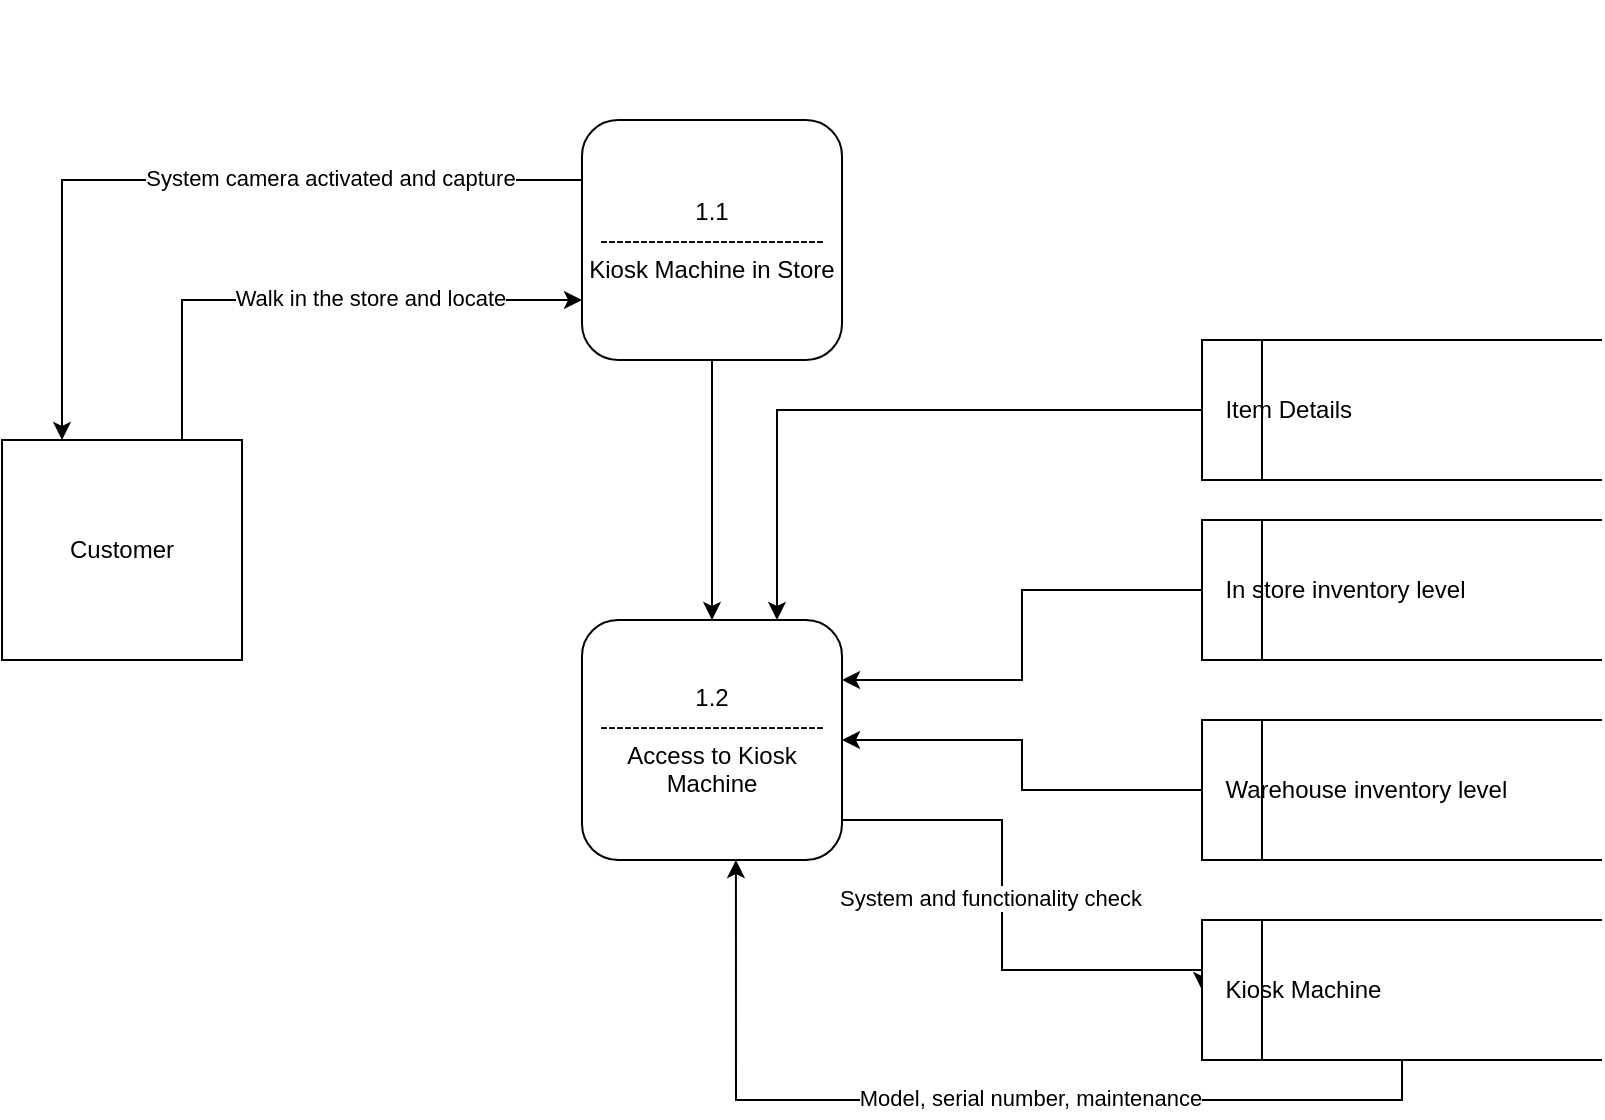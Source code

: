 <mxfile version="14.7.9" type="github">
  <diagram id="7RCecWEcFYl0perymGjm" name="Page-1">
    <mxGraphModel dx="707" dy="748" grid="1" gridSize="10" guides="1" tooltips="1" connect="1" arrows="1" fold="1" page="1" pageScale="1" pageWidth="850" pageHeight="1100" math="0" shadow="0">
      <root>
        <mxCell id="0" />
        <mxCell id="1" parent="0" />
        <mxCell id="j9GdoZyd2gGU6jYM33GQ-5" style="edgeStyle=orthogonalEdgeStyle;rounded=0;orthogonalLoop=1;jettySize=auto;html=1;exitX=0;exitY=0.25;exitDx=0;exitDy=0;entryX=0.25;entryY=0;entryDx=0;entryDy=0;" edge="1" parent="1" source="j9GdoZyd2gGU6jYM33GQ-1" target="j9GdoZyd2gGU6jYM33GQ-2">
          <mxGeometry relative="1" as="geometry" />
        </mxCell>
        <mxCell id="j9GdoZyd2gGU6jYM33GQ-9" style="edgeStyle=orthogonalEdgeStyle;rounded=0;orthogonalLoop=1;jettySize=auto;html=1;exitX=0.5;exitY=1;exitDx=0;exitDy=0;entryX=0.5;entryY=0;entryDx=0;entryDy=0;" edge="1" parent="1" source="j9GdoZyd2gGU6jYM33GQ-1" target="j9GdoZyd2gGU6jYM33GQ-3">
          <mxGeometry relative="1" as="geometry" />
        </mxCell>
        <mxCell id="j9GdoZyd2gGU6jYM33GQ-1" value="1.1&lt;br&gt;----------------------------&lt;br&gt;Kiosk Machine in Store" style="rounded=1;whiteSpace=wrap;html=1;" vertex="1" parent="1">
          <mxGeometry x="320" y="170" width="130" height="120" as="geometry" />
        </mxCell>
        <mxCell id="j9GdoZyd2gGU6jYM33GQ-4" style="edgeStyle=orthogonalEdgeStyle;rounded=0;orthogonalLoop=1;jettySize=auto;html=1;exitX=0.75;exitY=0;exitDx=0;exitDy=0;entryX=0;entryY=0.75;entryDx=0;entryDy=0;" edge="1" parent="1" source="j9GdoZyd2gGU6jYM33GQ-2" target="j9GdoZyd2gGU6jYM33GQ-1">
          <mxGeometry relative="1" as="geometry" />
        </mxCell>
        <mxCell id="j9GdoZyd2gGU6jYM33GQ-2" value="Customer" style="rounded=0;whiteSpace=wrap;html=1;" vertex="1" parent="1">
          <mxGeometry x="30" y="330" width="120" height="110" as="geometry" />
        </mxCell>
        <mxCell id="j9GdoZyd2gGU6jYM33GQ-7" style="edgeStyle=orthogonalEdgeStyle;rounded=0;orthogonalLoop=1;jettySize=auto;html=1;exitX=1;exitY=0.25;exitDx=0;exitDy=0;entryX=0;entryY=0.5;entryDx=0;entryDy=0;" edge="1" parent="1" source="j9GdoZyd2gGU6jYM33GQ-3" target="j9GdoZyd2gGU6jYM33GQ-6">
          <mxGeometry relative="1" as="geometry">
            <Array as="points">
              <mxPoint x="450" y="520" />
              <mxPoint x="530" y="520" />
              <mxPoint x="530" y="595" />
            </Array>
          </mxGeometry>
        </mxCell>
        <mxCell id="j9GdoZyd2gGU6jYM33GQ-3" value="1.2&lt;br&gt;----------------------------&lt;br&gt;Access to Kiosk Machine" style="rounded=1;whiteSpace=wrap;html=1;" vertex="1" parent="1">
          <mxGeometry x="320" y="420" width="130" height="120" as="geometry" />
        </mxCell>
        <mxCell id="j9GdoZyd2gGU6jYM33GQ-8" style="edgeStyle=orthogonalEdgeStyle;rounded=0;orthogonalLoop=1;jettySize=auto;html=1;exitX=0.5;exitY=1;exitDx=0;exitDy=0;entryX=0.592;entryY=1;entryDx=0;entryDy=0;entryPerimeter=0;" edge="1" parent="1" source="j9GdoZyd2gGU6jYM33GQ-6" target="j9GdoZyd2gGU6jYM33GQ-3">
          <mxGeometry relative="1" as="geometry" />
        </mxCell>
        <mxCell id="j9GdoZyd2gGU6jYM33GQ-6" value="&lt;span style=&quot;white-space: pre&quot;&gt;	&lt;/span&gt;&lt;span style=&quot;white-space: pre&quot;&gt;	&lt;/span&gt;Kiosk Machine" style="html=1;dashed=0;whitespace=wrap;shape=mxgraph.dfd.dataStoreID;align=left;spacingLeft=3;points=[[0,0],[0.5,0],[1,0],[0,0.5],[1,0.5],[0,1],[0.5,1],[1,1]];" vertex="1" parent="1">
          <mxGeometry x="630" y="570" width="200" height="70" as="geometry" />
        </mxCell>
        <mxCell id="j9GdoZyd2gGU6jYM33GQ-12" value="Model, serial number, maintenance" style="edgeLabel;resizable=0;html=1;align=center;verticalAlign=middle;" connectable="0" vertex="1" parent="1">
          <mxGeometry x="670.003" y="570.002" as="geometry">
            <mxPoint x="-126" y="89" as="offset" />
          </mxGeometry>
        </mxCell>
        <mxCell id="j9GdoZyd2gGU6jYM33GQ-13" value="System and functionality check" style="edgeLabel;resizable=0;html=1;align=center;verticalAlign=middle;" connectable="0" vertex="1" parent="1">
          <mxGeometry x="650.003" y="470.002" as="geometry">
            <mxPoint x="-126" y="89" as="offset" />
          </mxGeometry>
        </mxCell>
        <mxCell id="j9GdoZyd2gGU6jYM33GQ-15" value="Walk in the store and locate" style="edgeLabel;resizable=0;html=1;align=center;verticalAlign=middle;" connectable="0" vertex="1" parent="1">
          <mxGeometry x="340.003" y="170.002" as="geometry">
            <mxPoint x="-126" y="89" as="offset" />
          </mxGeometry>
        </mxCell>
        <mxCell id="j9GdoZyd2gGU6jYM33GQ-16" value="System camera activated and capture" style="edgeLabel;resizable=0;html=1;align=center;verticalAlign=middle;" connectable="0" vertex="1" parent="1">
          <mxGeometry x="320.003" y="110.002" as="geometry">
            <mxPoint x="-126" y="89" as="offset" />
          </mxGeometry>
        </mxCell>
        <mxCell id="j9GdoZyd2gGU6jYM33GQ-18" style="edgeStyle=orthogonalEdgeStyle;rounded=0;orthogonalLoop=1;jettySize=auto;html=1;entryX=0.75;entryY=0;entryDx=0;entryDy=0;" edge="1" parent="1" source="j9GdoZyd2gGU6jYM33GQ-17" target="j9GdoZyd2gGU6jYM33GQ-3">
          <mxGeometry relative="1" as="geometry" />
        </mxCell>
        <mxCell id="j9GdoZyd2gGU6jYM33GQ-17" value="&lt;span style=&quot;white-space: pre&quot;&gt;	&lt;/span&gt;&lt;span style=&quot;white-space: pre&quot;&gt;	&lt;/span&gt;Item Details" style="html=1;dashed=0;whitespace=wrap;shape=mxgraph.dfd.dataStoreID;align=left;spacingLeft=3;points=[[0,0],[0.5,0],[1,0],[0,0.5],[1,0.5],[0,1],[0.5,1],[1,1]];" vertex="1" parent="1">
          <mxGeometry x="630" y="280" width="200" height="70" as="geometry" />
        </mxCell>
        <mxCell id="j9GdoZyd2gGU6jYM33GQ-20" style="edgeStyle=orthogonalEdgeStyle;rounded=0;orthogonalLoop=1;jettySize=auto;html=1;exitX=0;exitY=0.5;exitDx=0;exitDy=0;entryX=1;entryY=0.25;entryDx=0;entryDy=0;" edge="1" parent="1" source="j9GdoZyd2gGU6jYM33GQ-19" target="j9GdoZyd2gGU6jYM33GQ-3">
          <mxGeometry relative="1" as="geometry" />
        </mxCell>
        <mxCell id="j9GdoZyd2gGU6jYM33GQ-19" value="&lt;span style=&quot;white-space: pre&quot;&gt;	&lt;/span&gt;&lt;span style=&quot;white-space: pre&quot;&gt;	&lt;/span&gt;In store inventory level" style="html=1;dashed=0;whitespace=wrap;shape=mxgraph.dfd.dataStoreID;align=left;spacingLeft=3;points=[[0,0],[0.5,0],[1,0],[0,0.5],[1,0.5],[0,1],[0.5,1],[1,1]];" vertex="1" parent="1">
          <mxGeometry x="630" y="370" width="200" height="70" as="geometry" />
        </mxCell>
        <mxCell id="j9GdoZyd2gGU6jYM33GQ-22" style="edgeStyle=orthogonalEdgeStyle;rounded=0;orthogonalLoop=1;jettySize=auto;html=1;entryX=1;entryY=0.5;entryDx=0;entryDy=0;" edge="1" parent="1" source="j9GdoZyd2gGU6jYM33GQ-21" target="j9GdoZyd2gGU6jYM33GQ-3">
          <mxGeometry relative="1" as="geometry" />
        </mxCell>
        <mxCell id="j9GdoZyd2gGU6jYM33GQ-21" value="&lt;span style=&quot;white-space: pre&quot;&gt;	&lt;/span&gt;&lt;span style=&quot;white-space: pre&quot;&gt;	&lt;/span&gt;Warehouse inventory level" style="html=1;dashed=0;whitespace=wrap;shape=mxgraph.dfd.dataStoreID;align=left;spacingLeft=3;points=[[0,0],[0.5,0],[1,0],[0,0.5],[1,0.5],[0,1],[0.5,1],[1,1]];" vertex="1" parent="1">
          <mxGeometry x="630" y="470" width="200" height="70" as="geometry" />
        </mxCell>
      </root>
    </mxGraphModel>
  </diagram>
</mxfile>
